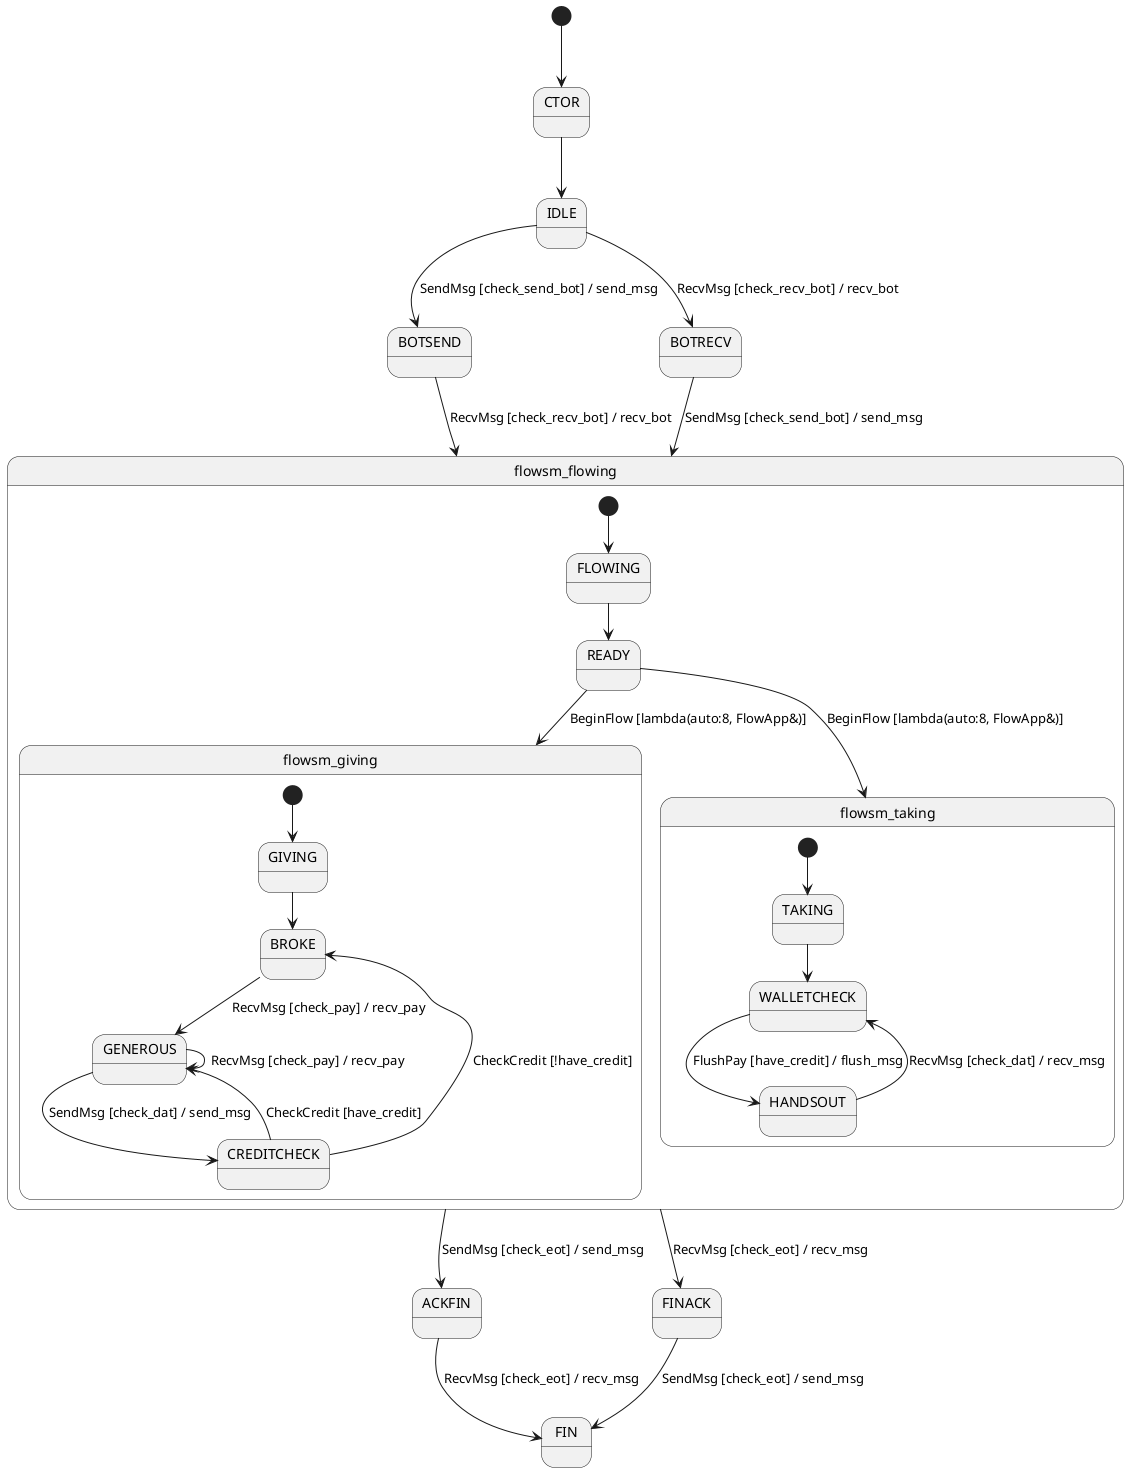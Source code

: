 @startuml

[*] --> CTOR
CTOR --> IDLE
IDLE --> BOTSEND : SendMsg [check_send_bot] / send_msg
IDLE --> BOTRECV : RecvMsg [check_recv_bot] / recv_bot
BOTSEND --> flowsm_flowing : RecvMsg [check_recv_bot] / recv_bot
BOTRECV --> flowsm_flowing : SendMsg [check_send_bot] / send_msg
flowsm_flowing --> ACKFIN : SendMsg [check_eot] / send_msg
flowsm_flowing --> FINACK : RecvMsg [check_eot] / recv_msg
FINACK --> FIN : SendMsg [check_eot] / send_msg
ACKFIN --> FIN : RecvMsg [check_eot] / recv_msg

state flowsm_flowing {
[*] --> FLOWING
FLOWING --> READY
READY --> flowsm_giving : BeginFlow [lambda(auto:8, FlowApp&)]
READY --> flowsm_taking : BeginFlow [lambda(auto:8, FlowApp&)]

state flowsm_taking {
[*] --> TAKING
TAKING --> WALLETCHECK
WALLETCHECK --> HANDSOUT : FlushPay [have_credit] / flush_msg
HANDSOUT --> WALLETCHECK : RecvMsg [check_dat] / recv_msg
}

state flowsm_giving {
[*] --> GIVING
GIVING --> BROKE
BROKE --> GENEROUS : RecvMsg [check_pay] / recv_pay
GENEROUS --> GENEROUS : RecvMsg [check_pay] / recv_pay
GENEROUS --> CREDITCHECK : SendMsg [check_dat] / send_msg
CREDITCHECK --> GENEROUS : CheckCredit [have_credit]
CREDITCHECK --> BROKE : CheckCredit [!have_credit]
}
}

@enduml

